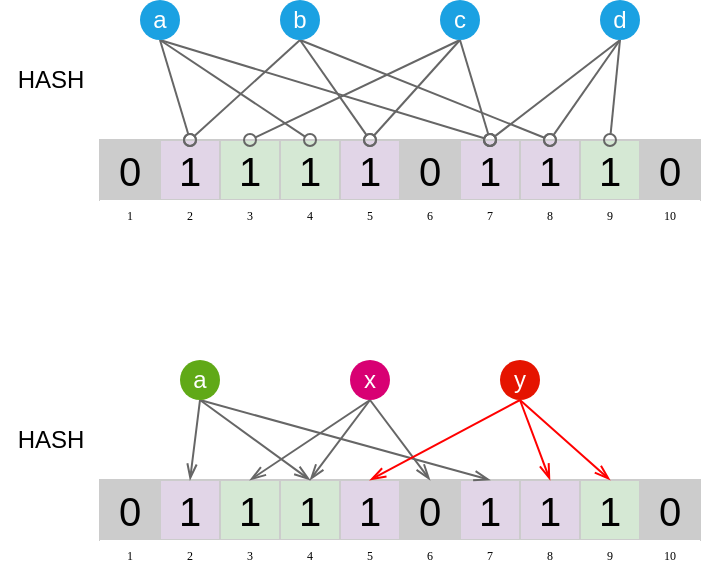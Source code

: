 <mxfile version="13.1.5" type="github"><diagram id="H6y1fgnQkjGyy5DUgoqe" name="第 1 页"><mxGraphModel dx="565" dy="364" grid="1" gridSize="10" guides="1" tooltips="1" connect="1" arrows="1" fold="1" page="1" pageScale="1" pageWidth="827" pageHeight="1169" math="1" shadow="0"><root><mxCell id="0"/><mxCell id="1" parent="0"/><mxCell id="s8l2a65t36XRu1UQ6Q5h-5" value="0" style="whiteSpace=wrap;html=1;aspect=fixed;strokeColor=#CCCCCC;fillColor=#CCCCCC;fontSize=20;" vertex="1" parent="1"><mxGeometry x="70" y="170" width="30" height="30" as="geometry"/></mxCell><mxCell id="s8l2a65t36XRu1UQ6Q5h-6" value="1" style="whiteSpace=wrap;html=1;aspect=fixed;fillColor=#e1d5e7;strokeColor=#CCCCCC;fontSize=20;" vertex="1" parent="1"><mxGeometry x="100" y="170" width="30" height="30" as="geometry"/></mxCell><mxCell id="s8l2a65t36XRu1UQ6Q5h-7" value="1" style="whiteSpace=wrap;html=1;aspect=fixed;fillColor=#d5e8d4;strokeColor=#CCCCCC;fontSize=20;" vertex="1" parent="1"><mxGeometry x="130" y="170" width="30" height="30" as="geometry"/></mxCell><mxCell id="s8l2a65t36XRu1UQ6Q5h-8" value="1" style="whiteSpace=wrap;html=1;aspect=fixed;fillColor=#d5e8d4;strokeColor=#CCCCCC;fontSize=20;" vertex="1" parent="1"><mxGeometry x="160" y="170" width="30" height="30" as="geometry"/></mxCell><mxCell id="s8l2a65t36XRu1UQ6Q5h-9" value="1" style="whiteSpace=wrap;html=1;aspect=fixed;fillColor=#e1d5e7;strokeColor=#CCCCCC;fontSize=20;" vertex="1" parent="1"><mxGeometry x="190" y="170" width="30" height="30" as="geometry"/></mxCell><mxCell id="s8l2a65t36XRu1UQ6Q5h-10" value="0" style="whiteSpace=wrap;html=1;aspect=fixed;fillColor=#CCCCCC;strokeColor=#CCCCCC;fontSize=20;" vertex="1" parent="1"><mxGeometry x="220" y="170" width="30" height="30" as="geometry"/></mxCell><mxCell id="s8l2a65t36XRu1UQ6Q5h-11" value="1" style="whiteSpace=wrap;html=1;aspect=fixed;fillColor=#e1d5e7;strokeColor=#CCCCCC;fontSize=20;" vertex="1" parent="1"><mxGeometry x="250" y="170" width="30" height="30" as="geometry"/></mxCell><mxCell id="s8l2a65t36XRu1UQ6Q5h-12" value="1" style="whiteSpace=wrap;html=1;aspect=fixed;fillColor=#e1d5e7;strokeColor=#CCCCCC;fontSize=20;" vertex="1" parent="1"><mxGeometry x="280" y="170" width="30" height="30" as="geometry"/></mxCell><mxCell id="s8l2a65t36XRu1UQ6Q5h-13" value="1" style="whiteSpace=wrap;html=1;aspect=fixed;fillColor=#d5e8d4;strokeColor=#CCCCCC;fontSize=20;" vertex="1" parent="1"><mxGeometry x="310" y="170" width="30" height="30" as="geometry"/></mxCell><mxCell id="s8l2a65t36XRu1UQ6Q5h-14" value="0" style="whiteSpace=wrap;html=1;aspect=fixed;strokeColor=#CCCCCC;fillColor=#CCCCCC;fontSize=20;" vertex="1" parent="1"><mxGeometry x="340" y="170" width="30" height="30" as="geometry"/></mxCell><mxCell id="s8l2a65t36XRu1UQ6Q5h-15" value="1" style="whiteSpace=wrap;html=1;strokeColor=none;fontSize=6;fontFamily=Times New Roman;" vertex="1" parent="1"><mxGeometry x="70" y="200" width="30" height="15" as="geometry"/></mxCell><mxCell id="s8l2a65t36XRu1UQ6Q5h-16" value="2" style="whiteSpace=wrap;html=1;strokeColor=none;fontSize=6;fontFamily=Times New Roman;" vertex="1" parent="1"><mxGeometry x="100" y="200" width="30" height="15" as="geometry"/></mxCell><mxCell id="s8l2a65t36XRu1UQ6Q5h-17" value="3" style="whiteSpace=wrap;html=1;strokeColor=none;fontSize=6;fontFamily=Times New Roman;" vertex="1" parent="1"><mxGeometry x="130" y="200" width="30" height="15" as="geometry"/></mxCell><mxCell id="s8l2a65t36XRu1UQ6Q5h-18" value="4" style="whiteSpace=wrap;html=1;strokeColor=none;fontSize=6;fontFamily=Times New Roman;" vertex="1" parent="1"><mxGeometry x="160" y="200" width="30" height="15" as="geometry"/></mxCell><mxCell id="s8l2a65t36XRu1UQ6Q5h-19" value="5" style="whiteSpace=wrap;html=1;strokeColor=none;fontSize=6;fontFamily=Times New Roman;" vertex="1" parent="1"><mxGeometry x="190" y="200" width="30" height="15" as="geometry"/></mxCell><mxCell id="s8l2a65t36XRu1UQ6Q5h-20" value="6" style="whiteSpace=wrap;html=1;strokeColor=none;fontSize=6;fontFamily=Times New Roman;" vertex="1" parent="1"><mxGeometry x="220" y="200" width="30" height="15" as="geometry"/></mxCell><mxCell id="s8l2a65t36XRu1UQ6Q5h-21" value="7" style="whiteSpace=wrap;html=1;strokeColor=none;fontSize=6;fontFamily=Times New Roman;" vertex="1" parent="1"><mxGeometry x="250" y="200" width="30" height="15" as="geometry"/></mxCell><mxCell id="s8l2a65t36XRu1UQ6Q5h-22" value="8" style="whiteSpace=wrap;html=1;strokeColor=none;fontSize=6;fontFamily=Times New Roman;" vertex="1" parent="1"><mxGeometry x="280" y="200" width="30" height="15" as="geometry"/></mxCell><mxCell id="s8l2a65t36XRu1UQ6Q5h-23" value="9" style="whiteSpace=wrap;html=1;strokeColor=none;fontSize=6;fontFamily=Times New Roman;" vertex="1" parent="1"><mxGeometry x="310" y="200" width="30" height="15" as="geometry"/></mxCell><mxCell id="s8l2a65t36XRu1UQ6Q5h-24" value="10" style="whiteSpace=wrap;html=1;strokeColor=none;fontSize=6;fontFamily=Times New Roman;" vertex="1" parent="1"><mxGeometry x="340" y="200" width="30" height="15" as="geometry"/></mxCell><mxCell id="s8l2a65t36XRu1UQ6Q5h-29" value="" style="endArrow=oval;html=1;exitX=0.5;exitY=1;exitDx=0;exitDy=0;entryX=0.5;entryY=0;entryDx=0;entryDy=0;elbow=vertical;rounded=0;endFill=0;startSize=6;strokeColor=#666666;" edge="1" parent="1" source="s8l2a65t36XRu1UQ6Q5h-30" target="s8l2a65t36XRu1UQ6Q5h-6"><mxGeometry width="50" height="50" relative="1" as="geometry"><mxPoint x="159.94" y="106.1" as="sourcePoint"/><mxPoint x="320" y="180" as="targetPoint"/></mxGeometry></mxCell><mxCell id="s8l2a65t36XRu1UQ6Q5h-31" style="rounded=0;orthogonalLoop=1;jettySize=auto;elbow=vertical;html=1;exitX=0.5;exitY=1;exitDx=0;exitDy=0;entryX=0.5;entryY=0;entryDx=0;entryDy=0;endArrow=oval;endFill=0;startSize=6;strokeColor=#666666;" edge="1" parent="1" source="s8l2a65t36XRu1UQ6Q5h-30" target="s8l2a65t36XRu1UQ6Q5h-8"><mxGeometry relative="1" as="geometry"/></mxCell><mxCell id="s8l2a65t36XRu1UQ6Q5h-32" style="rounded=0;orthogonalLoop=1;jettySize=auto;elbow=vertical;html=1;exitX=0.5;exitY=1;exitDx=0;exitDy=0;entryX=0.5;entryY=0;entryDx=0;entryDy=0;endArrow=oval;endFill=0;startSize=6;strokeColor=#666666;" edge="1" parent="1" source="s8l2a65t36XRu1UQ6Q5h-30" target="s8l2a65t36XRu1UQ6Q5h-11"><mxGeometry relative="1" as="geometry"/></mxCell><mxCell id="s8l2a65t36XRu1UQ6Q5h-30" value="a" style="ellipse;whiteSpace=wrap;html=1;aspect=fixed;verticalAlign=middle;align=center;fillColor=#1ba1e2;strokeColor=none;fontColor=#ffffff;" vertex="1" parent="1"><mxGeometry x="90" y="100" width="20" height="20" as="geometry"/></mxCell><mxCell id="s8l2a65t36XRu1UQ6Q5h-36" style="rounded=0;orthogonalLoop=1;jettySize=auto;elbow=vertical;html=1;exitX=0.5;exitY=1;exitDx=0;exitDy=0;entryX=0.5;entryY=0;entryDx=0;entryDy=0;endArrow=oval;endFill=0;startSize=6;strokeColor=#666666;" edge="1" parent="1" source="s8l2a65t36XRu1UQ6Q5h-33" target="s8l2a65t36XRu1UQ6Q5h-6"><mxGeometry relative="1" as="geometry"/></mxCell><mxCell id="s8l2a65t36XRu1UQ6Q5h-37" style="edgeStyle=none;rounded=0;orthogonalLoop=1;jettySize=auto;html=1;exitX=0.5;exitY=1;exitDx=0;exitDy=0;entryX=0.5;entryY=0;entryDx=0;entryDy=0;endArrow=oval;endFill=0;startSize=6;strokeColor=#666666;" edge="1" parent="1" source="s8l2a65t36XRu1UQ6Q5h-33" target="s8l2a65t36XRu1UQ6Q5h-9"><mxGeometry relative="1" as="geometry"/></mxCell><mxCell id="s8l2a65t36XRu1UQ6Q5h-38" style="edgeStyle=none;rounded=0;orthogonalLoop=1;jettySize=auto;html=1;exitX=0.5;exitY=1;exitDx=0;exitDy=0;entryX=0.5;entryY=0;entryDx=0;entryDy=0;endArrow=oval;endFill=0;startSize=6;strokeColor=#666666;" edge="1" parent="1" source="s8l2a65t36XRu1UQ6Q5h-33" target="s8l2a65t36XRu1UQ6Q5h-12"><mxGeometry relative="1" as="geometry"/></mxCell><mxCell id="s8l2a65t36XRu1UQ6Q5h-33" value="b" style="ellipse;whiteSpace=wrap;html=1;aspect=fixed;verticalAlign=middle;align=center;fillColor=#1ba1e2;strokeColor=none;fontColor=#ffffff;" vertex="1" parent="1"><mxGeometry x="160" y="100" width="20" height="20" as="geometry"/></mxCell><mxCell id="s8l2a65t36XRu1UQ6Q5h-39" style="edgeStyle=none;rounded=0;orthogonalLoop=1;jettySize=auto;html=1;exitX=0.5;exitY=1;exitDx=0;exitDy=0;entryX=0.5;entryY=0;entryDx=0;entryDy=0;endArrow=oval;endFill=0;startSize=6;strokeColor=#666666;" edge="1" parent="1" source="s8l2a65t36XRu1UQ6Q5h-34" target="s8l2a65t36XRu1UQ6Q5h-7"><mxGeometry relative="1" as="geometry"/></mxCell><mxCell id="s8l2a65t36XRu1UQ6Q5h-40" style="edgeStyle=none;rounded=0;orthogonalLoop=1;jettySize=auto;html=1;exitX=0.5;exitY=1;exitDx=0;exitDy=0;entryX=0.5;entryY=0;entryDx=0;entryDy=0;endArrow=oval;endFill=0;startSize=6;strokeColor=#666666;" edge="1" parent="1" source="s8l2a65t36XRu1UQ6Q5h-34" target="s8l2a65t36XRu1UQ6Q5h-9"><mxGeometry relative="1" as="geometry"/></mxCell><mxCell id="s8l2a65t36XRu1UQ6Q5h-41" style="edgeStyle=none;rounded=0;orthogonalLoop=1;jettySize=auto;html=1;exitX=0.5;exitY=1;exitDx=0;exitDy=0;entryX=0.5;entryY=0;entryDx=0;entryDy=0;endArrow=oval;endFill=0;startSize=6;strokeColor=#666666;" edge="1" parent="1" source="s8l2a65t36XRu1UQ6Q5h-34" target="s8l2a65t36XRu1UQ6Q5h-11"><mxGeometry relative="1" as="geometry"/></mxCell><mxCell id="s8l2a65t36XRu1UQ6Q5h-34" value="c" style="ellipse;whiteSpace=wrap;html=1;aspect=fixed;verticalAlign=middle;align=center;fillColor=#1ba1e2;strokeColor=none;fontColor=#ffffff;" vertex="1" parent="1"><mxGeometry x="240" y="100" width="20" height="20" as="geometry"/></mxCell><mxCell id="s8l2a65t36XRu1UQ6Q5h-42" style="edgeStyle=none;rounded=0;orthogonalLoop=1;jettySize=auto;html=1;exitX=0.5;exitY=1;exitDx=0;exitDy=0;entryX=0.5;entryY=0;entryDx=0;entryDy=0;endArrow=oval;endFill=0;startSize=6;strokeColor=#666666;" edge="1" parent="1" source="s8l2a65t36XRu1UQ6Q5h-35" target="s8l2a65t36XRu1UQ6Q5h-11"><mxGeometry relative="1" as="geometry"/></mxCell><mxCell id="s8l2a65t36XRu1UQ6Q5h-43" style="edgeStyle=none;rounded=0;orthogonalLoop=1;jettySize=auto;html=1;exitX=0.5;exitY=1;exitDx=0;exitDy=0;entryX=0.5;entryY=0;entryDx=0;entryDy=0;endArrow=oval;endFill=0;startSize=6;strokeColor=#666666;" edge="1" parent="1" source="s8l2a65t36XRu1UQ6Q5h-35" target="s8l2a65t36XRu1UQ6Q5h-12"><mxGeometry relative="1" as="geometry"/></mxCell><mxCell id="s8l2a65t36XRu1UQ6Q5h-44" style="edgeStyle=none;rounded=0;orthogonalLoop=1;jettySize=auto;html=1;exitX=0.5;exitY=1;exitDx=0;exitDy=0;entryX=0.5;entryY=0;entryDx=0;entryDy=0;endArrow=oval;endFill=0;startSize=6;strokeColor=#666666;" edge="1" parent="1" source="s8l2a65t36XRu1UQ6Q5h-35" target="s8l2a65t36XRu1UQ6Q5h-13"><mxGeometry relative="1" as="geometry"/></mxCell><mxCell id="s8l2a65t36XRu1UQ6Q5h-35" value="d" style="ellipse;whiteSpace=wrap;html=1;aspect=fixed;verticalAlign=middle;align=center;fillColor=#1ba1e2;strokeColor=none;fontColor=#ffffff;" vertex="1" parent="1"><mxGeometry x="320" y="100" width="20" height="20" as="geometry"/></mxCell><mxCell id="s8l2a65t36XRu1UQ6Q5h-45" value="0" style="whiteSpace=wrap;html=1;aspect=fixed;strokeColor=#CCCCCC;fillColor=#CCCCCC;fontSize=20;" vertex="1" parent="1"><mxGeometry x="70" y="340" width="30" height="30" as="geometry"/></mxCell><mxCell id="s8l2a65t36XRu1UQ6Q5h-46" value="1" style="whiteSpace=wrap;html=1;aspect=fixed;fillColor=#e1d5e7;strokeColor=#CCCCCC;fontSize=20;" vertex="1" parent="1"><mxGeometry x="100" y="340" width="30" height="30" as="geometry"/></mxCell><mxCell id="s8l2a65t36XRu1UQ6Q5h-47" value="1" style="whiteSpace=wrap;html=1;aspect=fixed;fillColor=#d5e8d4;strokeColor=#CCCCCC;fontSize=20;" vertex="1" parent="1"><mxGeometry x="130" y="340" width="30" height="30" as="geometry"/></mxCell><mxCell id="s8l2a65t36XRu1UQ6Q5h-48" value="1" style="whiteSpace=wrap;html=1;aspect=fixed;fillColor=#d5e8d4;strokeColor=#CCCCCC;fontSize=20;" vertex="1" parent="1"><mxGeometry x="160" y="340" width="30" height="30" as="geometry"/></mxCell><mxCell id="s8l2a65t36XRu1UQ6Q5h-49" value="1" style="whiteSpace=wrap;html=1;aspect=fixed;fillColor=#e1d5e7;strokeColor=#CCCCCC;fontSize=20;" vertex="1" parent="1"><mxGeometry x="190" y="340" width="30" height="30" as="geometry"/></mxCell><mxCell id="s8l2a65t36XRu1UQ6Q5h-50" value="0" style="whiteSpace=wrap;html=1;aspect=fixed;fillColor=#CCCCCC;strokeColor=#CCCCCC;fontSize=20;" vertex="1" parent="1"><mxGeometry x="220" y="340" width="30" height="30" as="geometry"/></mxCell><mxCell id="s8l2a65t36XRu1UQ6Q5h-51" value="1" style="whiteSpace=wrap;html=1;aspect=fixed;fillColor=#e1d5e7;strokeColor=#CCCCCC;fontSize=20;" vertex="1" parent="1"><mxGeometry x="250" y="340" width="30" height="30" as="geometry"/></mxCell><mxCell id="s8l2a65t36XRu1UQ6Q5h-52" value="1" style="whiteSpace=wrap;html=1;aspect=fixed;fillColor=#e1d5e7;strokeColor=#CCCCCC;fontSize=20;" vertex="1" parent="1"><mxGeometry x="280" y="340" width="30" height="30" as="geometry"/></mxCell><mxCell id="s8l2a65t36XRu1UQ6Q5h-53" value="1" style="whiteSpace=wrap;html=1;aspect=fixed;fillColor=#d5e8d4;strokeColor=#CCCCCC;fontSize=20;" vertex="1" parent="1"><mxGeometry x="310" y="340" width="30" height="30" as="geometry"/></mxCell><mxCell id="s8l2a65t36XRu1UQ6Q5h-54" value="0" style="whiteSpace=wrap;html=1;aspect=fixed;strokeColor=#CCCCCC;fillColor=#CCCCCC;fontSize=20;" vertex="1" parent="1"><mxGeometry x="340" y="340" width="30" height="30" as="geometry"/></mxCell><mxCell id="s8l2a65t36XRu1UQ6Q5h-55" value="1" style="whiteSpace=wrap;html=1;strokeColor=none;fontSize=6;fontFamily=Times New Roman;" vertex="1" parent="1"><mxGeometry x="70" y="370" width="30" height="15" as="geometry"/></mxCell><mxCell id="s8l2a65t36XRu1UQ6Q5h-56" value="2" style="whiteSpace=wrap;html=1;strokeColor=none;fontSize=6;fontFamily=Times New Roman;" vertex="1" parent="1"><mxGeometry x="100" y="370" width="30" height="15" as="geometry"/></mxCell><mxCell id="s8l2a65t36XRu1UQ6Q5h-57" value="3" style="whiteSpace=wrap;html=1;strokeColor=none;fontSize=6;fontFamily=Times New Roman;" vertex="1" parent="1"><mxGeometry x="130" y="370" width="30" height="15" as="geometry"/></mxCell><mxCell id="s8l2a65t36XRu1UQ6Q5h-58" value="4" style="whiteSpace=wrap;html=1;strokeColor=none;fontSize=6;fontFamily=Times New Roman;" vertex="1" parent="1"><mxGeometry x="160" y="370" width="30" height="15" as="geometry"/></mxCell><mxCell id="s8l2a65t36XRu1UQ6Q5h-59" value="5" style="whiteSpace=wrap;html=1;strokeColor=none;fontSize=6;fontFamily=Times New Roman;" vertex="1" parent="1"><mxGeometry x="190" y="370" width="30" height="15" as="geometry"/></mxCell><mxCell id="s8l2a65t36XRu1UQ6Q5h-60" value="6" style="whiteSpace=wrap;html=1;strokeColor=none;fontSize=6;fontFamily=Times New Roman;" vertex="1" parent="1"><mxGeometry x="220" y="370" width="30" height="15" as="geometry"/></mxCell><mxCell id="s8l2a65t36XRu1UQ6Q5h-61" value="7" style="whiteSpace=wrap;html=1;strokeColor=none;fontSize=6;fontFamily=Times New Roman;" vertex="1" parent="1"><mxGeometry x="250" y="370" width="30" height="15" as="geometry"/></mxCell><mxCell id="s8l2a65t36XRu1UQ6Q5h-62" value="8" style="whiteSpace=wrap;html=1;strokeColor=none;fontSize=6;fontFamily=Times New Roman;" vertex="1" parent="1"><mxGeometry x="280" y="370" width="30" height="15" as="geometry"/></mxCell><mxCell id="s8l2a65t36XRu1UQ6Q5h-63" value="9" style="whiteSpace=wrap;html=1;strokeColor=none;fontSize=6;fontFamily=Times New Roman;" vertex="1" parent="1"><mxGeometry x="310" y="370" width="30" height="15" as="geometry"/></mxCell><mxCell id="s8l2a65t36XRu1UQ6Q5h-64" value="10" style="whiteSpace=wrap;html=1;strokeColor=none;fontSize=6;fontFamily=Times New Roman;" vertex="1" parent="1"><mxGeometry x="340" y="370" width="30" height="15" as="geometry"/></mxCell><mxCell id="s8l2a65t36XRu1UQ6Q5h-68" style="rounded=0;orthogonalLoop=1;jettySize=auto;html=1;exitX=0.5;exitY=1;exitDx=0;exitDy=0;entryX=0.5;entryY=0;entryDx=0;entryDy=0;endArrow=openThin;endFill=0;strokeColor=#666666;" edge="1" parent="1" source="s8l2a65t36XRu1UQ6Q5h-65" target="s8l2a65t36XRu1UQ6Q5h-46"><mxGeometry relative="1" as="geometry"/></mxCell><mxCell id="s8l2a65t36XRu1UQ6Q5h-69" style="rounded=0;orthogonalLoop=1;jettySize=auto;html=1;exitX=0.5;exitY=1;exitDx=0;exitDy=0;entryX=0.5;entryY=0;entryDx=0;entryDy=0;endArrow=openThin;endFill=0;strokeColor=#666666;" edge="1" parent="1" source="s8l2a65t36XRu1UQ6Q5h-65" target="s8l2a65t36XRu1UQ6Q5h-48"><mxGeometry relative="1" as="geometry"/></mxCell><mxCell id="s8l2a65t36XRu1UQ6Q5h-70" style="rounded=0;orthogonalLoop=1;jettySize=auto;html=1;exitX=0.5;exitY=1;exitDx=0;exitDy=0;entryX=0.5;entryY=0;entryDx=0;entryDy=0;endArrow=openThin;endFill=0;strokeColor=#666666;" edge="1" parent="1" source="s8l2a65t36XRu1UQ6Q5h-65" target="s8l2a65t36XRu1UQ6Q5h-51"><mxGeometry relative="1" as="geometry"/></mxCell><mxCell id="s8l2a65t36XRu1UQ6Q5h-65" value="a" style="ellipse;whiteSpace=wrap;html=1;aspect=fixed;verticalAlign=middle;align=center;strokeColor=none;fillColor=#60a917;fontColor=#ffffff;" vertex="1" parent="1"><mxGeometry x="110" y="280" width="20" height="20" as="geometry"/></mxCell><mxCell id="s8l2a65t36XRu1UQ6Q5h-71" style="rounded=0;orthogonalLoop=1;jettySize=auto;html=1;exitX=0.5;exitY=1;exitDx=0;exitDy=0;entryX=0.5;entryY=0;entryDx=0;entryDy=0;endArrow=openThin;endFill=0;strokeColor=#666666;" edge="1" parent="1" source="s8l2a65t36XRu1UQ6Q5h-66" target="s8l2a65t36XRu1UQ6Q5h-50"><mxGeometry relative="1" as="geometry"/></mxCell><mxCell id="s8l2a65t36XRu1UQ6Q5h-72" style="rounded=0;orthogonalLoop=1;jettySize=auto;html=1;exitX=0.5;exitY=1;exitDx=0;exitDy=0;entryX=0.5;entryY=0;entryDx=0;entryDy=0;endArrow=openThin;endFill=0;strokeColor=#666666;" edge="1" parent="1" source="s8l2a65t36XRu1UQ6Q5h-66" target="s8l2a65t36XRu1UQ6Q5h-47"><mxGeometry relative="1" as="geometry"/></mxCell><mxCell id="s8l2a65t36XRu1UQ6Q5h-73" style="rounded=0;orthogonalLoop=1;jettySize=auto;html=1;exitX=0.5;exitY=1;exitDx=0;exitDy=0;entryX=0.5;entryY=0;entryDx=0;entryDy=0;endArrow=openThin;endFill=0;strokeColor=#666666;" edge="1" parent="1" source="s8l2a65t36XRu1UQ6Q5h-66" target="s8l2a65t36XRu1UQ6Q5h-48"><mxGeometry relative="1" as="geometry"/></mxCell><mxCell id="s8l2a65t36XRu1UQ6Q5h-66" value="x" style="ellipse;whiteSpace=wrap;html=1;aspect=fixed;verticalAlign=middle;align=center;strokeColor=none;fillColor=#d80073;fontColor=#ffffff;" vertex="1" parent="1"><mxGeometry x="195" y="280" width="20" height="20" as="geometry"/></mxCell><mxCell id="s8l2a65t36XRu1UQ6Q5h-74" style="rounded=0;orthogonalLoop=1;jettySize=auto;html=1;exitX=0.5;exitY=1;exitDx=0;exitDy=0;entryX=0.5;entryY=0;entryDx=0;entryDy=0;endArrow=openThin;endFill=0;strokeColor=#FF0000;" edge="1" parent="1" source="s8l2a65t36XRu1UQ6Q5h-67" target="s8l2a65t36XRu1UQ6Q5h-49"><mxGeometry relative="1" as="geometry"/></mxCell><mxCell id="s8l2a65t36XRu1UQ6Q5h-75" style="rounded=0;orthogonalLoop=1;jettySize=auto;html=1;exitX=0.5;exitY=1;exitDx=0;exitDy=0;entryX=0.5;entryY=0;entryDx=0;entryDy=0;endArrow=openThin;endFill=0;strokeColor=#FF0000;" edge="1" parent="1" source="s8l2a65t36XRu1UQ6Q5h-67" target="s8l2a65t36XRu1UQ6Q5h-52"><mxGeometry relative="1" as="geometry"/></mxCell><mxCell id="s8l2a65t36XRu1UQ6Q5h-76" style="rounded=0;orthogonalLoop=1;jettySize=auto;html=1;exitX=0.5;exitY=1;exitDx=0;exitDy=0;entryX=0.5;entryY=0;entryDx=0;entryDy=0;endArrow=openThin;endFill=0;strokeColor=#FF0000;" edge="1" parent="1" source="s8l2a65t36XRu1UQ6Q5h-67" target="s8l2a65t36XRu1UQ6Q5h-53"><mxGeometry relative="1" as="geometry"/></mxCell><mxCell id="s8l2a65t36XRu1UQ6Q5h-67" value="y" style="ellipse;whiteSpace=wrap;html=1;aspect=fixed;verticalAlign=middle;align=center;fillColor=#e51400;strokeColor=none;fontColor=#ffffff;" vertex="1" parent="1"><mxGeometry x="270" y="280" width="20" height="20" as="geometry"/></mxCell><mxCell id="s8l2a65t36XRu1UQ6Q5h-77" value="HASH" style="text;html=1;align=center;verticalAlign=middle;resizable=0;points=[];autosize=1;" vertex="1" parent="1"><mxGeometry x="20" y="130" width="50" height="20" as="geometry"/></mxCell><mxCell id="s8l2a65t36XRu1UQ6Q5h-78" value="HASH" style="text;html=1;align=center;verticalAlign=middle;resizable=0;points=[];autosize=1;" vertex="1" parent="1"><mxGeometry x="20" y="310" width="50" height="20" as="geometry"/></mxCell></root></mxGraphModel></diagram></mxfile>